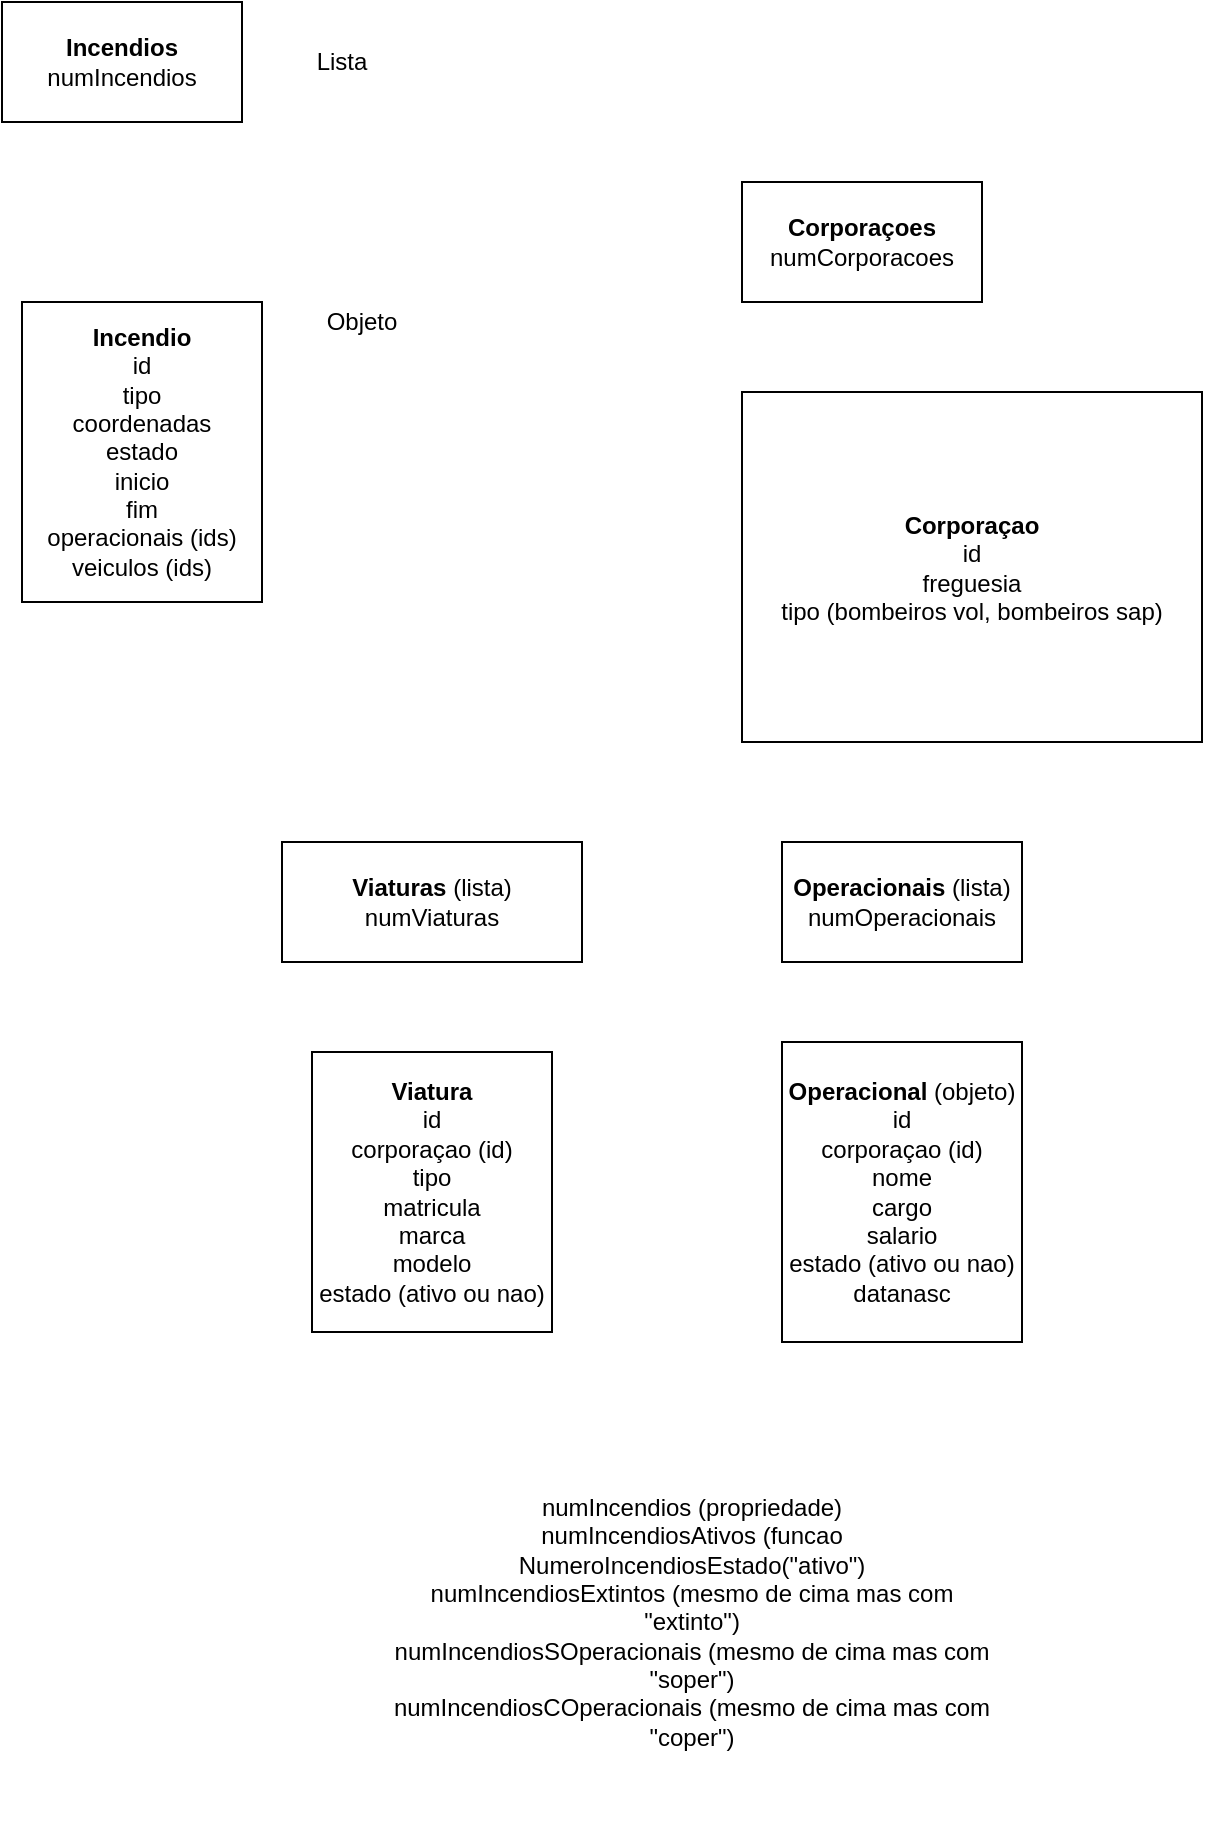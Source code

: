 <mxfile version="14.6.9" type="device"><diagram id="N5SlqP4WMGLd1XCHIXu4" name="Page-1"><mxGraphModel dx="981" dy="526" grid="1" gridSize="10" guides="1" tooltips="1" connect="1" arrows="1" fold="1" page="1" pageScale="1" pageWidth="827" pageHeight="1169" math="0" shadow="0"><root><mxCell id="0"/><mxCell id="1" parent="0"/><mxCell id="UZpa96eGRQTXhea7ir5Z-2" value="&lt;b&gt;Incendios&lt;/b&gt;&lt;br&gt;numIncendios" style="rounded=0;whiteSpace=wrap;html=1;" vertex="1" parent="1"><mxGeometry x="150" y="220" width="120" height="60" as="geometry"/></mxCell><mxCell id="UZpa96eGRQTXhea7ir5Z-3" value="&lt;b&gt;Incendio&lt;/b&gt;&lt;br&gt;id&lt;br&gt;tipo&lt;br&gt;coordenadas&lt;br&gt;estado&lt;br&gt;inicio&lt;br&gt;fim&lt;br&gt;operacionais (ids)&lt;br&gt;veiculos (ids)" style="rounded=0;whiteSpace=wrap;html=1;" vertex="1" parent="1"><mxGeometry x="160" y="370" width="120" height="150" as="geometry"/></mxCell><mxCell id="UZpa96eGRQTXhea7ir5Z-4" value="Lista" style="text;html=1;strokeColor=none;fillColor=none;align=center;verticalAlign=middle;whiteSpace=wrap;rounded=0;" vertex="1" parent="1"><mxGeometry x="300" y="240" width="40" height="20" as="geometry"/></mxCell><mxCell id="UZpa96eGRQTXhea7ir5Z-5" value="Objeto" style="text;html=1;strokeColor=none;fillColor=none;align=center;verticalAlign=middle;whiteSpace=wrap;rounded=0;" vertex="1" parent="1"><mxGeometry x="310" y="370" width="40" height="20" as="geometry"/></mxCell><mxCell id="UZpa96eGRQTXhea7ir5Z-6" value="numIncendios (propriedade)&lt;br&gt;numIncendiosAtivos (funcao NumeroIncendiosEstado(&quot;ativo&quot;)&lt;br&gt;numIncendiosExtintos (mesmo de cima mas com &quot;extinto&quot;)&lt;br&gt;numIncendiosSOperacionais (mesmo de cima mas com &quot;soper&quot;)&lt;br&gt;numIncendiosCOperacionais (mesmo de cima mas com &quot;coper&quot;)" style="text;html=1;strokeColor=none;fillColor=none;align=center;verticalAlign=middle;whiteSpace=wrap;rounded=0;" vertex="1" parent="1"><mxGeometry x="340" y="930" width="310" height="200" as="geometry"/></mxCell><mxCell id="UZpa96eGRQTXhea7ir5Z-9" value="&lt;b&gt;Corporaçoes&lt;/b&gt;&lt;br&gt;numCorporacoes" style="rounded=0;whiteSpace=wrap;html=1;" vertex="1" parent="1"><mxGeometry x="520" y="310" width="120" height="60" as="geometry"/></mxCell><mxCell id="UZpa96eGRQTXhea7ir5Z-10" value="&lt;b&gt;Corporaçao&lt;/b&gt;&lt;br&gt;id&lt;br&gt;freguesia&lt;br&gt;tipo (bombeiros vol, bombeiros sap)" style="rounded=0;whiteSpace=wrap;html=1;" vertex="1" parent="1"><mxGeometry x="520" y="415" width="230" height="175" as="geometry"/></mxCell><mxCell id="UZpa96eGRQTXhea7ir5Z-11" value="&lt;b&gt;Operacionais&lt;/b&gt; (lista)&lt;br&gt;numOperacionais" style="rounded=0;whiteSpace=wrap;html=1;" vertex="1" parent="1"><mxGeometry x="540" y="640" width="120" height="60" as="geometry"/></mxCell><mxCell id="UZpa96eGRQTXhea7ir5Z-12" value="&lt;b&gt;Operacional &lt;/b&gt;(objeto)&lt;br&gt;id&lt;br&gt;corporaçao (id)&lt;br&gt;nome&lt;br&gt;cargo&lt;br&gt;salario&lt;br&gt;estado (ativo ou nao)&lt;br&gt;datanasc" style="rounded=0;whiteSpace=wrap;html=1;" vertex="1" parent="1"><mxGeometry x="540" y="740" width="120" height="150" as="geometry"/></mxCell><mxCell id="UZpa96eGRQTXhea7ir5Z-13" value="&lt;b&gt;Viaturas&lt;/b&gt; (lista)&lt;br&gt;numViaturas" style="rounded=0;whiteSpace=wrap;html=1;" vertex="1" parent="1"><mxGeometry x="290" y="640" width="150" height="60" as="geometry"/></mxCell><mxCell id="UZpa96eGRQTXhea7ir5Z-14" value="&lt;b&gt;Viatura&lt;/b&gt;&lt;br&gt;id&lt;br&gt;corporaçao (id)&lt;br&gt;tipo&lt;br&gt;matricula&lt;br&gt;marca&lt;br&gt;modelo&lt;br&gt;estado (ativo ou nao)" style="rounded=0;whiteSpace=wrap;html=1;" vertex="1" parent="1"><mxGeometry x="305" y="745" width="120" height="140" as="geometry"/></mxCell></root></mxGraphModel></diagram></mxfile>